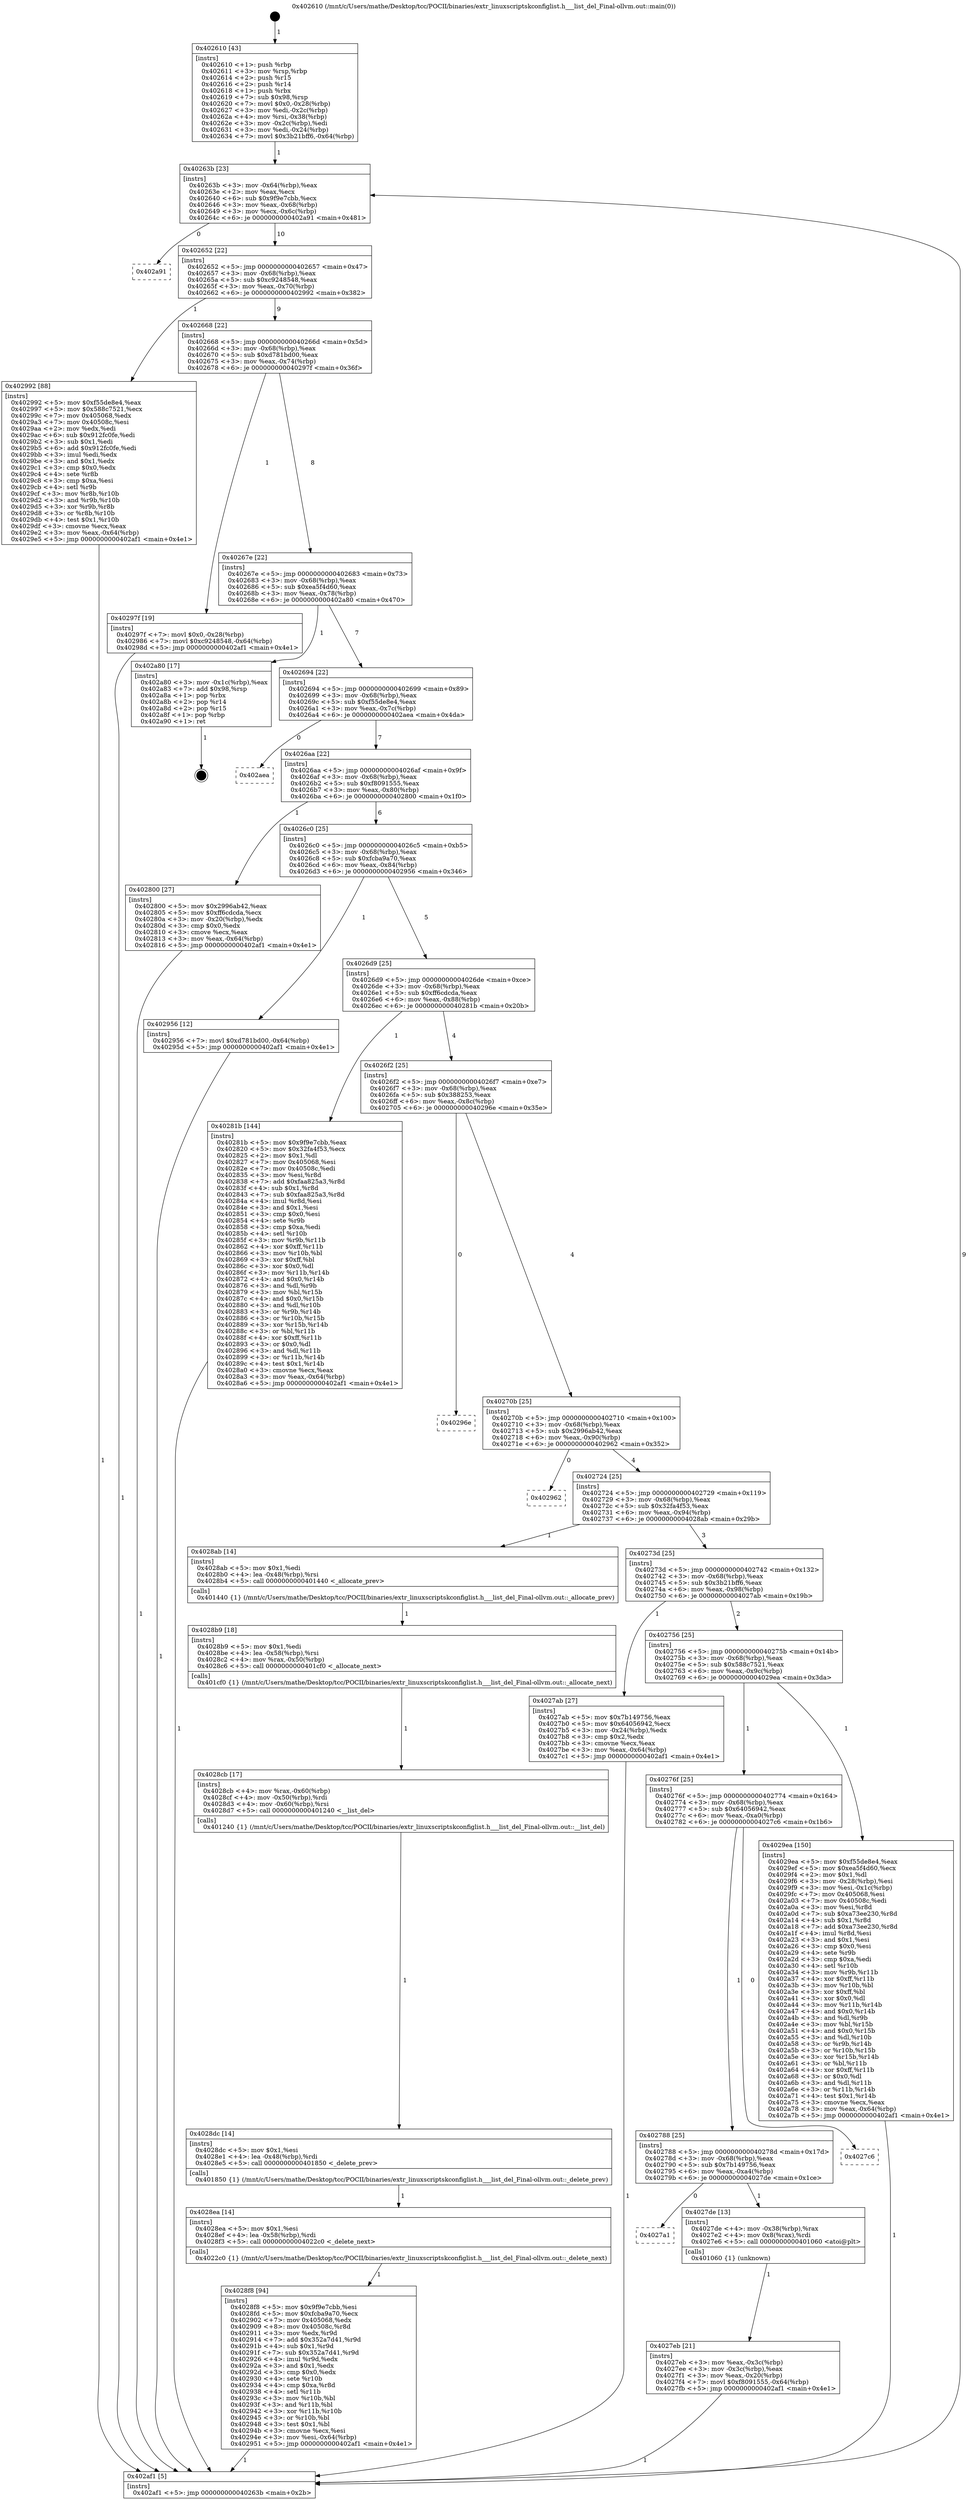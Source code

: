 digraph "0x402610" {
  label = "0x402610 (/mnt/c/Users/mathe/Desktop/tcc/POCII/binaries/extr_linuxscriptskconfiglist.h___list_del_Final-ollvm.out::main(0))"
  labelloc = "t"
  node[shape=record]

  Entry [label="",width=0.3,height=0.3,shape=circle,fillcolor=black,style=filled]
  "0x40263b" [label="{
     0x40263b [23]\l
     | [instrs]\l
     &nbsp;&nbsp;0x40263b \<+3\>: mov -0x64(%rbp),%eax\l
     &nbsp;&nbsp;0x40263e \<+2\>: mov %eax,%ecx\l
     &nbsp;&nbsp;0x402640 \<+6\>: sub $0x9f9e7cbb,%ecx\l
     &nbsp;&nbsp;0x402646 \<+3\>: mov %eax,-0x68(%rbp)\l
     &nbsp;&nbsp;0x402649 \<+3\>: mov %ecx,-0x6c(%rbp)\l
     &nbsp;&nbsp;0x40264c \<+6\>: je 0000000000402a91 \<main+0x481\>\l
  }"]
  "0x402a91" [label="{
     0x402a91\l
  }", style=dashed]
  "0x402652" [label="{
     0x402652 [22]\l
     | [instrs]\l
     &nbsp;&nbsp;0x402652 \<+5\>: jmp 0000000000402657 \<main+0x47\>\l
     &nbsp;&nbsp;0x402657 \<+3\>: mov -0x68(%rbp),%eax\l
     &nbsp;&nbsp;0x40265a \<+5\>: sub $0xc9248548,%eax\l
     &nbsp;&nbsp;0x40265f \<+3\>: mov %eax,-0x70(%rbp)\l
     &nbsp;&nbsp;0x402662 \<+6\>: je 0000000000402992 \<main+0x382\>\l
  }"]
  Exit [label="",width=0.3,height=0.3,shape=circle,fillcolor=black,style=filled,peripheries=2]
  "0x402992" [label="{
     0x402992 [88]\l
     | [instrs]\l
     &nbsp;&nbsp;0x402992 \<+5\>: mov $0xf55de8e4,%eax\l
     &nbsp;&nbsp;0x402997 \<+5\>: mov $0x588c7521,%ecx\l
     &nbsp;&nbsp;0x40299c \<+7\>: mov 0x405068,%edx\l
     &nbsp;&nbsp;0x4029a3 \<+7\>: mov 0x40508c,%esi\l
     &nbsp;&nbsp;0x4029aa \<+2\>: mov %edx,%edi\l
     &nbsp;&nbsp;0x4029ac \<+6\>: sub $0x912fc0fe,%edi\l
     &nbsp;&nbsp;0x4029b2 \<+3\>: sub $0x1,%edi\l
     &nbsp;&nbsp;0x4029b5 \<+6\>: add $0x912fc0fe,%edi\l
     &nbsp;&nbsp;0x4029bb \<+3\>: imul %edi,%edx\l
     &nbsp;&nbsp;0x4029be \<+3\>: and $0x1,%edx\l
     &nbsp;&nbsp;0x4029c1 \<+3\>: cmp $0x0,%edx\l
     &nbsp;&nbsp;0x4029c4 \<+4\>: sete %r8b\l
     &nbsp;&nbsp;0x4029c8 \<+3\>: cmp $0xa,%esi\l
     &nbsp;&nbsp;0x4029cb \<+4\>: setl %r9b\l
     &nbsp;&nbsp;0x4029cf \<+3\>: mov %r8b,%r10b\l
     &nbsp;&nbsp;0x4029d2 \<+3\>: and %r9b,%r10b\l
     &nbsp;&nbsp;0x4029d5 \<+3\>: xor %r9b,%r8b\l
     &nbsp;&nbsp;0x4029d8 \<+3\>: or %r8b,%r10b\l
     &nbsp;&nbsp;0x4029db \<+4\>: test $0x1,%r10b\l
     &nbsp;&nbsp;0x4029df \<+3\>: cmovne %ecx,%eax\l
     &nbsp;&nbsp;0x4029e2 \<+3\>: mov %eax,-0x64(%rbp)\l
     &nbsp;&nbsp;0x4029e5 \<+5\>: jmp 0000000000402af1 \<main+0x4e1\>\l
  }"]
  "0x402668" [label="{
     0x402668 [22]\l
     | [instrs]\l
     &nbsp;&nbsp;0x402668 \<+5\>: jmp 000000000040266d \<main+0x5d\>\l
     &nbsp;&nbsp;0x40266d \<+3\>: mov -0x68(%rbp),%eax\l
     &nbsp;&nbsp;0x402670 \<+5\>: sub $0xd781bd00,%eax\l
     &nbsp;&nbsp;0x402675 \<+3\>: mov %eax,-0x74(%rbp)\l
     &nbsp;&nbsp;0x402678 \<+6\>: je 000000000040297f \<main+0x36f\>\l
  }"]
  "0x4028f8" [label="{
     0x4028f8 [94]\l
     | [instrs]\l
     &nbsp;&nbsp;0x4028f8 \<+5\>: mov $0x9f9e7cbb,%esi\l
     &nbsp;&nbsp;0x4028fd \<+5\>: mov $0xfcba9a70,%ecx\l
     &nbsp;&nbsp;0x402902 \<+7\>: mov 0x405068,%edx\l
     &nbsp;&nbsp;0x402909 \<+8\>: mov 0x40508c,%r8d\l
     &nbsp;&nbsp;0x402911 \<+3\>: mov %edx,%r9d\l
     &nbsp;&nbsp;0x402914 \<+7\>: add $0x352a7d41,%r9d\l
     &nbsp;&nbsp;0x40291b \<+4\>: sub $0x1,%r9d\l
     &nbsp;&nbsp;0x40291f \<+7\>: sub $0x352a7d41,%r9d\l
     &nbsp;&nbsp;0x402926 \<+4\>: imul %r9d,%edx\l
     &nbsp;&nbsp;0x40292a \<+3\>: and $0x1,%edx\l
     &nbsp;&nbsp;0x40292d \<+3\>: cmp $0x0,%edx\l
     &nbsp;&nbsp;0x402930 \<+4\>: sete %r10b\l
     &nbsp;&nbsp;0x402934 \<+4\>: cmp $0xa,%r8d\l
     &nbsp;&nbsp;0x402938 \<+4\>: setl %r11b\l
     &nbsp;&nbsp;0x40293c \<+3\>: mov %r10b,%bl\l
     &nbsp;&nbsp;0x40293f \<+3\>: and %r11b,%bl\l
     &nbsp;&nbsp;0x402942 \<+3\>: xor %r11b,%r10b\l
     &nbsp;&nbsp;0x402945 \<+3\>: or %r10b,%bl\l
     &nbsp;&nbsp;0x402948 \<+3\>: test $0x1,%bl\l
     &nbsp;&nbsp;0x40294b \<+3\>: cmovne %ecx,%esi\l
     &nbsp;&nbsp;0x40294e \<+3\>: mov %esi,-0x64(%rbp)\l
     &nbsp;&nbsp;0x402951 \<+5\>: jmp 0000000000402af1 \<main+0x4e1\>\l
  }"]
  "0x40297f" [label="{
     0x40297f [19]\l
     | [instrs]\l
     &nbsp;&nbsp;0x40297f \<+7\>: movl $0x0,-0x28(%rbp)\l
     &nbsp;&nbsp;0x402986 \<+7\>: movl $0xc9248548,-0x64(%rbp)\l
     &nbsp;&nbsp;0x40298d \<+5\>: jmp 0000000000402af1 \<main+0x4e1\>\l
  }"]
  "0x40267e" [label="{
     0x40267e [22]\l
     | [instrs]\l
     &nbsp;&nbsp;0x40267e \<+5\>: jmp 0000000000402683 \<main+0x73\>\l
     &nbsp;&nbsp;0x402683 \<+3\>: mov -0x68(%rbp),%eax\l
     &nbsp;&nbsp;0x402686 \<+5\>: sub $0xea5f4d60,%eax\l
     &nbsp;&nbsp;0x40268b \<+3\>: mov %eax,-0x78(%rbp)\l
     &nbsp;&nbsp;0x40268e \<+6\>: je 0000000000402a80 \<main+0x470\>\l
  }"]
  "0x4028ea" [label="{
     0x4028ea [14]\l
     | [instrs]\l
     &nbsp;&nbsp;0x4028ea \<+5\>: mov $0x1,%esi\l
     &nbsp;&nbsp;0x4028ef \<+4\>: lea -0x58(%rbp),%rdi\l
     &nbsp;&nbsp;0x4028f3 \<+5\>: call 00000000004022c0 \<_delete_next\>\l
     | [calls]\l
     &nbsp;&nbsp;0x4022c0 \{1\} (/mnt/c/Users/mathe/Desktop/tcc/POCII/binaries/extr_linuxscriptskconfiglist.h___list_del_Final-ollvm.out::_delete_next)\l
  }"]
  "0x402a80" [label="{
     0x402a80 [17]\l
     | [instrs]\l
     &nbsp;&nbsp;0x402a80 \<+3\>: mov -0x1c(%rbp),%eax\l
     &nbsp;&nbsp;0x402a83 \<+7\>: add $0x98,%rsp\l
     &nbsp;&nbsp;0x402a8a \<+1\>: pop %rbx\l
     &nbsp;&nbsp;0x402a8b \<+2\>: pop %r14\l
     &nbsp;&nbsp;0x402a8d \<+2\>: pop %r15\l
     &nbsp;&nbsp;0x402a8f \<+1\>: pop %rbp\l
     &nbsp;&nbsp;0x402a90 \<+1\>: ret\l
  }"]
  "0x402694" [label="{
     0x402694 [22]\l
     | [instrs]\l
     &nbsp;&nbsp;0x402694 \<+5\>: jmp 0000000000402699 \<main+0x89\>\l
     &nbsp;&nbsp;0x402699 \<+3\>: mov -0x68(%rbp),%eax\l
     &nbsp;&nbsp;0x40269c \<+5\>: sub $0xf55de8e4,%eax\l
     &nbsp;&nbsp;0x4026a1 \<+3\>: mov %eax,-0x7c(%rbp)\l
     &nbsp;&nbsp;0x4026a4 \<+6\>: je 0000000000402aea \<main+0x4da\>\l
  }"]
  "0x4028dc" [label="{
     0x4028dc [14]\l
     | [instrs]\l
     &nbsp;&nbsp;0x4028dc \<+5\>: mov $0x1,%esi\l
     &nbsp;&nbsp;0x4028e1 \<+4\>: lea -0x48(%rbp),%rdi\l
     &nbsp;&nbsp;0x4028e5 \<+5\>: call 0000000000401850 \<_delete_prev\>\l
     | [calls]\l
     &nbsp;&nbsp;0x401850 \{1\} (/mnt/c/Users/mathe/Desktop/tcc/POCII/binaries/extr_linuxscriptskconfiglist.h___list_del_Final-ollvm.out::_delete_prev)\l
  }"]
  "0x402aea" [label="{
     0x402aea\l
  }", style=dashed]
  "0x4026aa" [label="{
     0x4026aa [22]\l
     | [instrs]\l
     &nbsp;&nbsp;0x4026aa \<+5\>: jmp 00000000004026af \<main+0x9f\>\l
     &nbsp;&nbsp;0x4026af \<+3\>: mov -0x68(%rbp),%eax\l
     &nbsp;&nbsp;0x4026b2 \<+5\>: sub $0xf8091555,%eax\l
     &nbsp;&nbsp;0x4026b7 \<+3\>: mov %eax,-0x80(%rbp)\l
     &nbsp;&nbsp;0x4026ba \<+6\>: je 0000000000402800 \<main+0x1f0\>\l
  }"]
  "0x4028cb" [label="{
     0x4028cb [17]\l
     | [instrs]\l
     &nbsp;&nbsp;0x4028cb \<+4\>: mov %rax,-0x60(%rbp)\l
     &nbsp;&nbsp;0x4028cf \<+4\>: mov -0x50(%rbp),%rdi\l
     &nbsp;&nbsp;0x4028d3 \<+4\>: mov -0x60(%rbp),%rsi\l
     &nbsp;&nbsp;0x4028d7 \<+5\>: call 0000000000401240 \<__list_del\>\l
     | [calls]\l
     &nbsp;&nbsp;0x401240 \{1\} (/mnt/c/Users/mathe/Desktop/tcc/POCII/binaries/extr_linuxscriptskconfiglist.h___list_del_Final-ollvm.out::__list_del)\l
  }"]
  "0x402800" [label="{
     0x402800 [27]\l
     | [instrs]\l
     &nbsp;&nbsp;0x402800 \<+5\>: mov $0x2996ab42,%eax\l
     &nbsp;&nbsp;0x402805 \<+5\>: mov $0xff6cdcda,%ecx\l
     &nbsp;&nbsp;0x40280a \<+3\>: mov -0x20(%rbp),%edx\l
     &nbsp;&nbsp;0x40280d \<+3\>: cmp $0x0,%edx\l
     &nbsp;&nbsp;0x402810 \<+3\>: cmove %ecx,%eax\l
     &nbsp;&nbsp;0x402813 \<+3\>: mov %eax,-0x64(%rbp)\l
     &nbsp;&nbsp;0x402816 \<+5\>: jmp 0000000000402af1 \<main+0x4e1\>\l
  }"]
  "0x4026c0" [label="{
     0x4026c0 [25]\l
     | [instrs]\l
     &nbsp;&nbsp;0x4026c0 \<+5\>: jmp 00000000004026c5 \<main+0xb5\>\l
     &nbsp;&nbsp;0x4026c5 \<+3\>: mov -0x68(%rbp),%eax\l
     &nbsp;&nbsp;0x4026c8 \<+5\>: sub $0xfcba9a70,%eax\l
     &nbsp;&nbsp;0x4026cd \<+6\>: mov %eax,-0x84(%rbp)\l
     &nbsp;&nbsp;0x4026d3 \<+6\>: je 0000000000402956 \<main+0x346\>\l
  }"]
  "0x4028b9" [label="{
     0x4028b9 [18]\l
     | [instrs]\l
     &nbsp;&nbsp;0x4028b9 \<+5\>: mov $0x1,%edi\l
     &nbsp;&nbsp;0x4028be \<+4\>: lea -0x58(%rbp),%rsi\l
     &nbsp;&nbsp;0x4028c2 \<+4\>: mov %rax,-0x50(%rbp)\l
     &nbsp;&nbsp;0x4028c6 \<+5\>: call 0000000000401cf0 \<_allocate_next\>\l
     | [calls]\l
     &nbsp;&nbsp;0x401cf0 \{1\} (/mnt/c/Users/mathe/Desktop/tcc/POCII/binaries/extr_linuxscriptskconfiglist.h___list_del_Final-ollvm.out::_allocate_next)\l
  }"]
  "0x402956" [label="{
     0x402956 [12]\l
     | [instrs]\l
     &nbsp;&nbsp;0x402956 \<+7\>: movl $0xd781bd00,-0x64(%rbp)\l
     &nbsp;&nbsp;0x40295d \<+5\>: jmp 0000000000402af1 \<main+0x4e1\>\l
  }"]
  "0x4026d9" [label="{
     0x4026d9 [25]\l
     | [instrs]\l
     &nbsp;&nbsp;0x4026d9 \<+5\>: jmp 00000000004026de \<main+0xce\>\l
     &nbsp;&nbsp;0x4026de \<+3\>: mov -0x68(%rbp),%eax\l
     &nbsp;&nbsp;0x4026e1 \<+5\>: sub $0xff6cdcda,%eax\l
     &nbsp;&nbsp;0x4026e6 \<+6\>: mov %eax,-0x88(%rbp)\l
     &nbsp;&nbsp;0x4026ec \<+6\>: je 000000000040281b \<main+0x20b\>\l
  }"]
  "0x4027eb" [label="{
     0x4027eb [21]\l
     | [instrs]\l
     &nbsp;&nbsp;0x4027eb \<+3\>: mov %eax,-0x3c(%rbp)\l
     &nbsp;&nbsp;0x4027ee \<+3\>: mov -0x3c(%rbp),%eax\l
     &nbsp;&nbsp;0x4027f1 \<+3\>: mov %eax,-0x20(%rbp)\l
     &nbsp;&nbsp;0x4027f4 \<+7\>: movl $0xf8091555,-0x64(%rbp)\l
     &nbsp;&nbsp;0x4027fb \<+5\>: jmp 0000000000402af1 \<main+0x4e1\>\l
  }"]
  "0x40281b" [label="{
     0x40281b [144]\l
     | [instrs]\l
     &nbsp;&nbsp;0x40281b \<+5\>: mov $0x9f9e7cbb,%eax\l
     &nbsp;&nbsp;0x402820 \<+5\>: mov $0x32fa4f53,%ecx\l
     &nbsp;&nbsp;0x402825 \<+2\>: mov $0x1,%dl\l
     &nbsp;&nbsp;0x402827 \<+7\>: mov 0x405068,%esi\l
     &nbsp;&nbsp;0x40282e \<+7\>: mov 0x40508c,%edi\l
     &nbsp;&nbsp;0x402835 \<+3\>: mov %esi,%r8d\l
     &nbsp;&nbsp;0x402838 \<+7\>: add $0xfaa825a3,%r8d\l
     &nbsp;&nbsp;0x40283f \<+4\>: sub $0x1,%r8d\l
     &nbsp;&nbsp;0x402843 \<+7\>: sub $0xfaa825a3,%r8d\l
     &nbsp;&nbsp;0x40284a \<+4\>: imul %r8d,%esi\l
     &nbsp;&nbsp;0x40284e \<+3\>: and $0x1,%esi\l
     &nbsp;&nbsp;0x402851 \<+3\>: cmp $0x0,%esi\l
     &nbsp;&nbsp;0x402854 \<+4\>: sete %r9b\l
     &nbsp;&nbsp;0x402858 \<+3\>: cmp $0xa,%edi\l
     &nbsp;&nbsp;0x40285b \<+4\>: setl %r10b\l
     &nbsp;&nbsp;0x40285f \<+3\>: mov %r9b,%r11b\l
     &nbsp;&nbsp;0x402862 \<+4\>: xor $0xff,%r11b\l
     &nbsp;&nbsp;0x402866 \<+3\>: mov %r10b,%bl\l
     &nbsp;&nbsp;0x402869 \<+3\>: xor $0xff,%bl\l
     &nbsp;&nbsp;0x40286c \<+3\>: xor $0x0,%dl\l
     &nbsp;&nbsp;0x40286f \<+3\>: mov %r11b,%r14b\l
     &nbsp;&nbsp;0x402872 \<+4\>: and $0x0,%r14b\l
     &nbsp;&nbsp;0x402876 \<+3\>: and %dl,%r9b\l
     &nbsp;&nbsp;0x402879 \<+3\>: mov %bl,%r15b\l
     &nbsp;&nbsp;0x40287c \<+4\>: and $0x0,%r15b\l
     &nbsp;&nbsp;0x402880 \<+3\>: and %dl,%r10b\l
     &nbsp;&nbsp;0x402883 \<+3\>: or %r9b,%r14b\l
     &nbsp;&nbsp;0x402886 \<+3\>: or %r10b,%r15b\l
     &nbsp;&nbsp;0x402889 \<+3\>: xor %r15b,%r14b\l
     &nbsp;&nbsp;0x40288c \<+3\>: or %bl,%r11b\l
     &nbsp;&nbsp;0x40288f \<+4\>: xor $0xff,%r11b\l
     &nbsp;&nbsp;0x402893 \<+3\>: or $0x0,%dl\l
     &nbsp;&nbsp;0x402896 \<+3\>: and %dl,%r11b\l
     &nbsp;&nbsp;0x402899 \<+3\>: or %r11b,%r14b\l
     &nbsp;&nbsp;0x40289c \<+4\>: test $0x1,%r14b\l
     &nbsp;&nbsp;0x4028a0 \<+3\>: cmovne %ecx,%eax\l
     &nbsp;&nbsp;0x4028a3 \<+3\>: mov %eax,-0x64(%rbp)\l
     &nbsp;&nbsp;0x4028a6 \<+5\>: jmp 0000000000402af1 \<main+0x4e1\>\l
  }"]
  "0x4026f2" [label="{
     0x4026f2 [25]\l
     | [instrs]\l
     &nbsp;&nbsp;0x4026f2 \<+5\>: jmp 00000000004026f7 \<main+0xe7\>\l
     &nbsp;&nbsp;0x4026f7 \<+3\>: mov -0x68(%rbp),%eax\l
     &nbsp;&nbsp;0x4026fa \<+5\>: sub $0x388253,%eax\l
     &nbsp;&nbsp;0x4026ff \<+6\>: mov %eax,-0x8c(%rbp)\l
     &nbsp;&nbsp;0x402705 \<+6\>: je 000000000040296e \<main+0x35e\>\l
  }"]
  "0x4027a1" [label="{
     0x4027a1\l
  }", style=dashed]
  "0x40296e" [label="{
     0x40296e\l
  }", style=dashed]
  "0x40270b" [label="{
     0x40270b [25]\l
     | [instrs]\l
     &nbsp;&nbsp;0x40270b \<+5\>: jmp 0000000000402710 \<main+0x100\>\l
     &nbsp;&nbsp;0x402710 \<+3\>: mov -0x68(%rbp),%eax\l
     &nbsp;&nbsp;0x402713 \<+5\>: sub $0x2996ab42,%eax\l
     &nbsp;&nbsp;0x402718 \<+6\>: mov %eax,-0x90(%rbp)\l
     &nbsp;&nbsp;0x40271e \<+6\>: je 0000000000402962 \<main+0x352\>\l
  }"]
  "0x4027de" [label="{
     0x4027de [13]\l
     | [instrs]\l
     &nbsp;&nbsp;0x4027de \<+4\>: mov -0x38(%rbp),%rax\l
     &nbsp;&nbsp;0x4027e2 \<+4\>: mov 0x8(%rax),%rdi\l
     &nbsp;&nbsp;0x4027e6 \<+5\>: call 0000000000401060 \<atoi@plt\>\l
     | [calls]\l
     &nbsp;&nbsp;0x401060 \{1\} (unknown)\l
  }"]
  "0x402962" [label="{
     0x402962\l
  }", style=dashed]
  "0x402724" [label="{
     0x402724 [25]\l
     | [instrs]\l
     &nbsp;&nbsp;0x402724 \<+5\>: jmp 0000000000402729 \<main+0x119\>\l
     &nbsp;&nbsp;0x402729 \<+3\>: mov -0x68(%rbp),%eax\l
     &nbsp;&nbsp;0x40272c \<+5\>: sub $0x32fa4f53,%eax\l
     &nbsp;&nbsp;0x402731 \<+6\>: mov %eax,-0x94(%rbp)\l
     &nbsp;&nbsp;0x402737 \<+6\>: je 00000000004028ab \<main+0x29b\>\l
  }"]
  "0x402788" [label="{
     0x402788 [25]\l
     | [instrs]\l
     &nbsp;&nbsp;0x402788 \<+5\>: jmp 000000000040278d \<main+0x17d\>\l
     &nbsp;&nbsp;0x40278d \<+3\>: mov -0x68(%rbp),%eax\l
     &nbsp;&nbsp;0x402790 \<+5\>: sub $0x7b149756,%eax\l
     &nbsp;&nbsp;0x402795 \<+6\>: mov %eax,-0xa4(%rbp)\l
     &nbsp;&nbsp;0x40279b \<+6\>: je 00000000004027de \<main+0x1ce\>\l
  }"]
  "0x4028ab" [label="{
     0x4028ab [14]\l
     | [instrs]\l
     &nbsp;&nbsp;0x4028ab \<+5\>: mov $0x1,%edi\l
     &nbsp;&nbsp;0x4028b0 \<+4\>: lea -0x48(%rbp),%rsi\l
     &nbsp;&nbsp;0x4028b4 \<+5\>: call 0000000000401440 \<_allocate_prev\>\l
     | [calls]\l
     &nbsp;&nbsp;0x401440 \{1\} (/mnt/c/Users/mathe/Desktop/tcc/POCII/binaries/extr_linuxscriptskconfiglist.h___list_del_Final-ollvm.out::_allocate_prev)\l
  }"]
  "0x40273d" [label="{
     0x40273d [25]\l
     | [instrs]\l
     &nbsp;&nbsp;0x40273d \<+5\>: jmp 0000000000402742 \<main+0x132\>\l
     &nbsp;&nbsp;0x402742 \<+3\>: mov -0x68(%rbp),%eax\l
     &nbsp;&nbsp;0x402745 \<+5\>: sub $0x3b21bff6,%eax\l
     &nbsp;&nbsp;0x40274a \<+6\>: mov %eax,-0x98(%rbp)\l
     &nbsp;&nbsp;0x402750 \<+6\>: je 00000000004027ab \<main+0x19b\>\l
  }"]
  "0x4027c6" [label="{
     0x4027c6\l
  }", style=dashed]
  "0x4027ab" [label="{
     0x4027ab [27]\l
     | [instrs]\l
     &nbsp;&nbsp;0x4027ab \<+5\>: mov $0x7b149756,%eax\l
     &nbsp;&nbsp;0x4027b0 \<+5\>: mov $0x64056942,%ecx\l
     &nbsp;&nbsp;0x4027b5 \<+3\>: mov -0x24(%rbp),%edx\l
     &nbsp;&nbsp;0x4027b8 \<+3\>: cmp $0x2,%edx\l
     &nbsp;&nbsp;0x4027bb \<+3\>: cmovne %ecx,%eax\l
     &nbsp;&nbsp;0x4027be \<+3\>: mov %eax,-0x64(%rbp)\l
     &nbsp;&nbsp;0x4027c1 \<+5\>: jmp 0000000000402af1 \<main+0x4e1\>\l
  }"]
  "0x402756" [label="{
     0x402756 [25]\l
     | [instrs]\l
     &nbsp;&nbsp;0x402756 \<+5\>: jmp 000000000040275b \<main+0x14b\>\l
     &nbsp;&nbsp;0x40275b \<+3\>: mov -0x68(%rbp),%eax\l
     &nbsp;&nbsp;0x40275e \<+5\>: sub $0x588c7521,%eax\l
     &nbsp;&nbsp;0x402763 \<+6\>: mov %eax,-0x9c(%rbp)\l
     &nbsp;&nbsp;0x402769 \<+6\>: je 00000000004029ea \<main+0x3da\>\l
  }"]
  "0x402af1" [label="{
     0x402af1 [5]\l
     | [instrs]\l
     &nbsp;&nbsp;0x402af1 \<+5\>: jmp 000000000040263b \<main+0x2b\>\l
  }"]
  "0x402610" [label="{
     0x402610 [43]\l
     | [instrs]\l
     &nbsp;&nbsp;0x402610 \<+1\>: push %rbp\l
     &nbsp;&nbsp;0x402611 \<+3\>: mov %rsp,%rbp\l
     &nbsp;&nbsp;0x402614 \<+2\>: push %r15\l
     &nbsp;&nbsp;0x402616 \<+2\>: push %r14\l
     &nbsp;&nbsp;0x402618 \<+1\>: push %rbx\l
     &nbsp;&nbsp;0x402619 \<+7\>: sub $0x98,%rsp\l
     &nbsp;&nbsp;0x402620 \<+7\>: movl $0x0,-0x28(%rbp)\l
     &nbsp;&nbsp;0x402627 \<+3\>: mov %edi,-0x2c(%rbp)\l
     &nbsp;&nbsp;0x40262a \<+4\>: mov %rsi,-0x38(%rbp)\l
     &nbsp;&nbsp;0x40262e \<+3\>: mov -0x2c(%rbp),%edi\l
     &nbsp;&nbsp;0x402631 \<+3\>: mov %edi,-0x24(%rbp)\l
     &nbsp;&nbsp;0x402634 \<+7\>: movl $0x3b21bff6,-0x64(%rbp)\l
  }"]
  "0x40276f" [label="{
     0x40276f [25]\l
     | [instrs]\l
     &nbsp;&nbsp;0x40276f \<+5\>: jmp 0000000000402774 \<main+0x164\>\l
     &nbsp;&nbsp;0x402774 \<+3\>: mov -0x68(%rbp),%eax\l
     &nbsp;&nbsp;0x402777 \<+5\>: sub $0x64056942,%eax\l
     &nbsp;&nbsp;0x40277c \<+6\>: mov %eax,-0xa0(%rbp)\l
     &nbsp;&nbsp;0x402782 \<+6\>: je 00000000004027c6 \<main+0x1b6\>\l
  }"]
  "0x4029ea" [label="{
     0x4029ea [150]\l
     | [instrs]\l
     &nbsp;&nbsp;0x4029ea \<+5\>: mov $0xf55de8e4,%eax\l
     &nbsp;&nbsp;0x4029ef \<+5\>: mov $0xea5f4d60,%ecx\l
     &nbsp;&nbsp;0x4029f4 \<+2\>: mov $0x1,%dl\l
     &nbsp;&nbsp;0x4029f6 \<+3\>: mov -0x28(%rbp),%esi\l
     &nbsp;&nbsp;0x4029f9 \<+3\>: mov %esi,-0x1c(%rbp)\l
     &nbsp;&nbsp;0x4029fc \<+7\>: mov 0x405068,%esi\l
     &nbsp;&nbsp;0x402a03 \<+7\>: mov 0x40508c,%edi\l
     &nbsp;&nbsp;0x402a0a \<+3\>: mov %esi,%r8d\l
     &nbsp;&nbsp;0x402a0d \<+7\>: sub $0xa73ee230,%r8d\l
     &nbsp;&nbsp;0x402a14 \<+4\>: sub $0x1,%r8d\l
     &nbsp;&nbsp;0x402a18 \<+7\>: add $0xa73ee230,%r8d\l
     &nbsp;&nbsp;0x402a1f \<+4\>: imul %r8d,%esi\l
     &nbsp;&nbsp;0x402a23 \<+3\>: and $0x1,%esi\l
     &nbsp;&nbsp;0x402a26 \<+3\>: cmp $0x0,%esi\l
     &nbsp;&nbsp;0x402a29 \<+4\>: sete %r9b\l
     &nbsp;&nbsp;0x402a2d \<+3\>: cmp $0xa,%edi\l
     &nbsp;&nbsp;0x402a30 \<+4\>: setl %r10b\l
     &nbsp;&nbsp;0x402a34 \<+3\>: mov %r9b,%r11b\l
     &nbsp;&nbsp;0x402a37 \<+4\>: xor $0xff,%r11b\l
     &nbsp;&nbsp;0x402a3b \<+3\>: mov %r10b,%bl\l
     &nbsp;&nbsp;0x402a3e \<+3\>: xor $0xff,%bl\l
     &nbsp;&nbsp;0x402a41 \<+3\>: xor $0x0,%dl\l
     &nbsp;&nbsp;0x402a44 \<+3\>: mov %r11b,%r14b\l
     &nbsp;&nbsp;0x402a47 \<+4\>: and $0x0,%r14b\l
     &nbsp;&nbsp;0x402a4b \<+3\>: and %dl,%r9b\l
     &nbsp;&nbsp;0x402a4e \<+3\>: mov %bl,%r15b\l
     &nbsp;&nbsp;0x402a51 \<+4\>: and $0x0,%r15b\l
     &nbsp;&nbsp;0x402a55 \<+3\>: and %dl,%r10b\l
     &nbsp;&nbsp;0x402a58 \<+3\>: or %r9b,%r14b\l
     &nbsp;&nbsp;0x402a5b \<+3\>: or %r10b,%r15b\l
     &nbsp;&nbsp;0x402a5e \<+3\>: xor %r15b,%r14b\l
     &nbsp;&nbsp;0x402a61 \<+3\>: or %bl,%r11b\l
     &nbsp;&nbsp;0x402a64 \<+4\>: xor $0xff,%r11b\l
     &nbsp;&nbsp;0x402a68 \<+3\>: or $0x0,%dl\l
     &nbsp;&nbsp;0x402a6b \<+3\>: and %dl,%r11b\l
     &nbsp;&nbsp;0x402a6e \<+3\>: or %r11b,%r14b\l
     &nbsp;&nbsp;0x402a71 \<+4\>: test $0x1,%r14b\l
     &nbsp;&nbsp;0x402a75 \<+3\>: cmovne %ecx,%eax\l
     &nbsp;&nbsp;0x402a78 \<+3\>: mov %eax,-0x64(%rbp)\l
     &nbsp;&nbsp;0x402a7b \<+5\>: jmp 0000000000402af1 \<main+0x4e1\>\l
  }"]
  Entry -> "0x402610" [label=" 1"]
  "0x40263b" -> "0x402a91" [label=" 0"]
  "0x40263b" -> "0x402652" [label=" 10"]
  "0x402a80" -> Exit [label=" 1"]
  "0x402652" -> "0x402992" [label=" 1"]
  "0x402652" -> "0x402668" [label=" 9"]
  "0x4029ea" -> "0x402af1" [label=" 1"]
  "0x402668" -> "0x40297f" [label=" 1"]
  "0x402668" -> "0x40267e" [label=" 8"]
  "0x402992" -> "0x402af1" [label=" 1"]
  "0x40267e" -> "0x402a80" [label=" 1"]
  "0x40267e" -> "0x402694" [label=" 7"]
  "0x40297f" -> "0x402af1" [label=" 1"]
  "0x402694" -> "0x402aea" [label=" 0"]
  "0x402694" -> "0x4026aa" [label=" 7"]
  "0x402956" -> "0x402af1" [label=" 1"]
  "0x4026aa" -> "0x402800" [label=" 1"]
  "0x4026aa" -> "0x4026c0" [label=" 6"]
  "0x4028f8" -> "0x402af1" [label=" 1"]
  "0x4026c0" -> "0x402956" [label=" 1"]
  "0x4026c0" -> "0x4026d9" [label=" 5"]
  "0x4028ea" -> "0x4028f8" [label=" 1"]
  "0x4026d9" -> "0x40281b" [label=" 1"]
  "0x4026d9" -> "0x4026f2" [label=" 4"]
  "0x4028dc" -> "0x4028ea" [label=" 1"]
  "0x4026f2" -> "0x40296e" [label=" 0"]
  "0x4026f2" -> "0x40270b" [label=" 4"]
  "0x4028cb" -> "0x4028dc" [label=" 1"]
  "0x40270b" -> "0x402962" [label=" 0"]
  "0x40270b" -> "0x402724" [label=" 4"]
  "0x4028b9" -> "0x4028cb" [label=" 1"]
  "0x402724" -> "0x4028ab" [label=" 1"]
  "0x402724" -> "0x40273d" [label=" 3"]
  "0x40281b" -> "0x402af1" [label=" 1"]
  "0x40273d" -> "0x4027ab" [label=" 1"]
  "0x40273d" -> "0x402756" [label=" 2"]
  "0x4027ab" -> "0x402af1" [label=" 1"]
  "0x402610" -> "0x40263b" [label=" 1"]
  "0x402af1" -> "0x40263b" [label=" 9"]
  "0x402800" -> "0x402af1" [label=" 1"]
  "0x402756" -> "0x4029ea" [label=" 1"]
  "0x402756" -> "0x40276f" [label=" 1"]
  "0x4027eb" -> "0x402af1" [label=" 1"]
  "0x40276f" -> "0x4027c6" [label=" 0"]
  "0x40276f" -> "0x402788" [label=" 1"]
  "0x4028ab" -> "0x4028b9" [label=" 1"]
  "0x402788" -> "0x4027de" [label=" 1"]
  "0x402788" -> "0x4027a1" [label=" 0"]
  "0x4027de" -> "0x4027eb" [label=" 1"]
}
